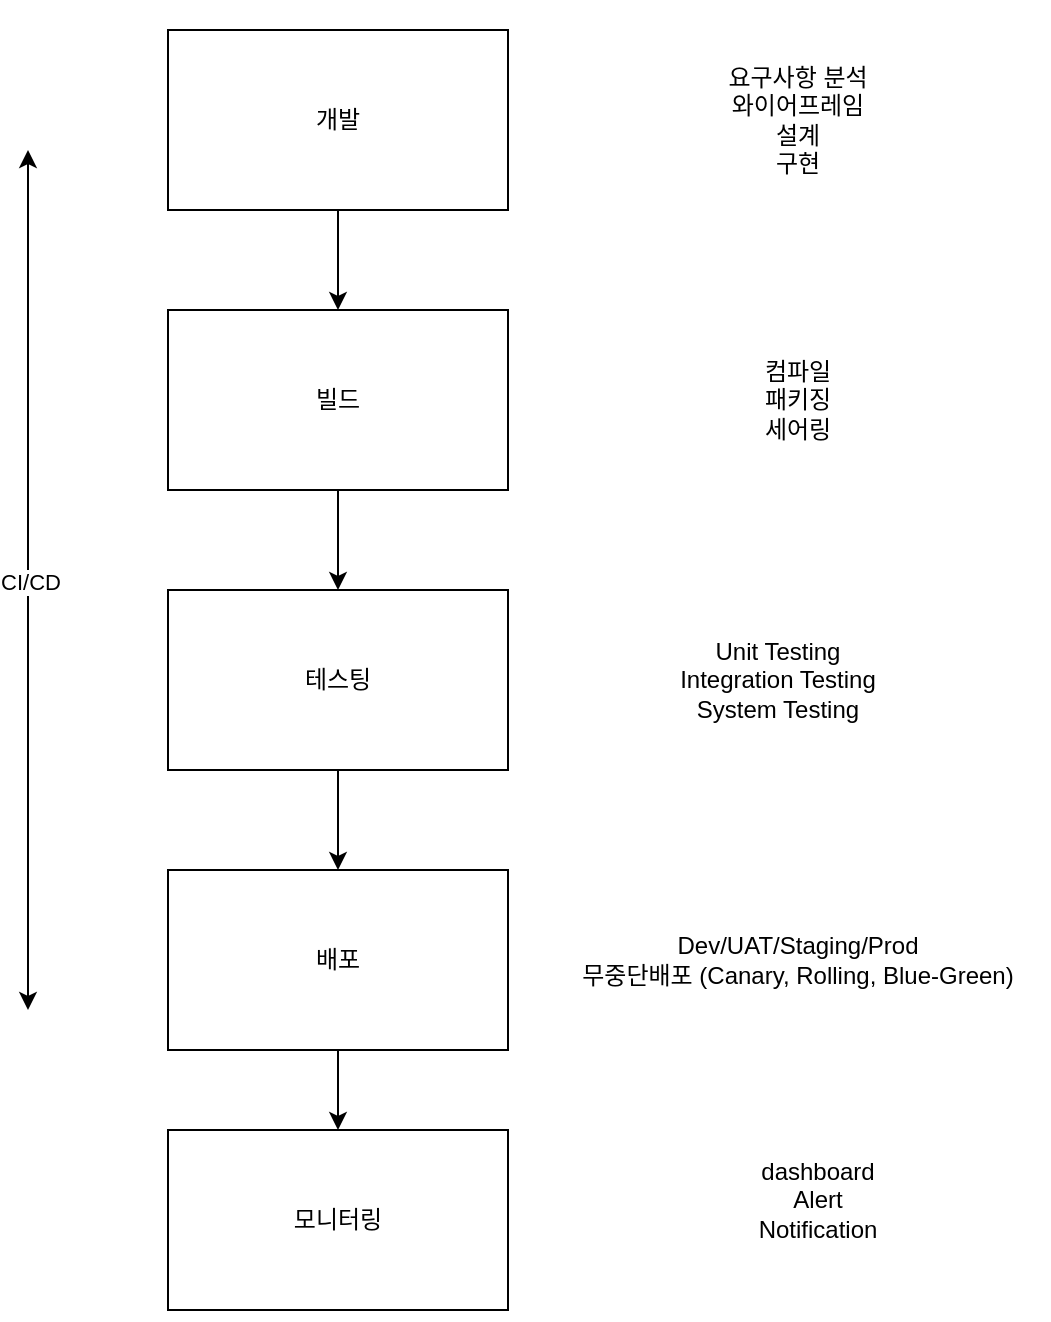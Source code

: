 <mxfile version="20.5.3" type="embed" pages="3"><diagram name="overview" id="ONjV_njWh9pvciGnfAz3"><mxGraphModel dx="875" dy="1232" grid="1" gridSize="10" guides="1" tooltips="1" connect="1" arrows="1" fold="1" page="0" pageScale="1" pageWidth="827" pageHeight="1169" math="0" shadow="0"><root><mxCell id="0"/><mxCell id="1" parent="0"/><mxCell id="fFPUwwNfFdFCcCZWl5Em-8" style="edgeStyle=orthogonalEdgeStyle;rounded=0;orthogonalLoop=1;jettySize=auto;html=1;entryX=0.5;entryY=0;entryDx=0;entryDy=0;" parent="1" source="fFPUwwNfFdFCcCZWl5Em-3" target="fFPUwwNfFdFCcCZWl5Em-4" edge="1"><mxGeometry relative="1" as="geometry"/></mxCell><mxCell id="fFPUwwNfFdFCcCZWl5Em-3" value="개발" style="rounded=0;whiteSpace=wrap;html=1;" parent="1" vertex="1"><mxGeometry x="150" y="-630" width="170" height="90" as="geometry"/></mxCell><mxCell id="fFPUwwNfFdFCcCZWl5Em-9" style="edgeStyle=orthogonalEdgeStyle;rounded=0;orthogonalLoop=1;jettySize=auto;html=1;entryX=0.5;entryY=0;entryDx=0;entryDy=0;" parent="1" source="fFPUwwNfFdFCcCZWl5Em-4" target="fFPUwwNfFdFCcCZWl5Em-5" edge="1"><mxGeometry relative="1" as="geometry"/></mxCell><mxCell id="fFPUwwNfFdFCcCZWl5Em-4" value="빌드" style="rounded=0;whiteSpace=wrap;html=1;" parent="1" vertex="1"><mxGeometry x="150" y="-490" width="170" height="90" as="geometry"/></mxCell><mxCell id="fFPUwwNfFdFCcCZWl5Em-10" style="edgeStyle=orthogonalEdgeStyle;rounded=0;orthogonalLoop=1;jettySize=auto;html=1;entryX=0.5;entryY=0;entryDx=0;entryDy=0;" parent="1" source="fFPUwwNfFdFCcCZWl5Em-5" target="fFPUwwNfFdFCcCZWl5Em-6" edge="1"><mxGeometry relative="1" as="geometry"/></mxCell><mxCell id="fFPUwwNfFdFCcCZWl5Em-5" value="테스팅" style="rounded=0;whiteSpace=wrap;html=1;" parent="1" vertex="1"><mxGeometry x="150" y="-350" width="170" height="90" as="geometry"/></mxCell><mxCell id="fFPUwwNfFdFCcCZWl5Em-11" style="edgeStyle=orthogonalEdgeStyle;rounded=0;orthogonalLoop=1;jettySize=auto;html=1;entryX=0.5;entryY=0;entryDx=0;entryDy=0;" parent="1" source="fFPUwwNfFdFCcCZWl5Em-6" target="fFPUwwNfFdFCcCZWl5Em-7" edge="1"><mxGeometry relative="1" as="geometry"/></mxCell><mxCell id="fFPUwwNfFdFCcCZWl5Em-6" value="배포" style="rounded=0;whiteSpace=wrap;html=1;" parent="1" vertex="1"><mxGeometry x="150" y="-210" width="170" height="90" as="geometry"/></mxCell><mxCell id="fFPUwwNfFdFCcCZWl5Em-7" value="모니터링" style="rounded=0;whiteSpace=wrap;html=1;" parent="1" vertex="1"><mxGeometry x="150" y="-80" width="170" height="90" as="geometry"/></mxCell><mxCell id="fFPUwwNfFdFCcCZWl5Em-12" value="요구사항 분석&lt;br&gt;와이어프레임&lt;br&gt;설계&lt;br&gt;구현" style="text;html=1;strokeColor=none;fillColor=none;align=center;verticalAlign=middle;whiteSpace=wrap;rounded=0;" parent="1" vertex="1"><mxGeometry x="350" y="-645" width="230" height="120" as="geometry"/></mxCell><mxCell id="fFPUwwNfFdFCcCZWl5Em-13" value="컴파일&lt;br&gt;패키징&lt;br&gt;세어링" style="text;html=1;strokeColor=none;fillColor=none;align=center;verticalAlign=middle;whiteSpace=wrap;rounded=0;" parent="1" vertex="1"><mxGeometry x="350" y="-505" width="230" height="120" as="geometry"/></mxCell><mxCell id="fFPUwwNfFdFCcCZWl5Em-14" value="Unit Testing&lt;br&gt;Integration Testing&lt;br&gt;System Testing" style="text;html=1;strokeColor=none;fillColor=none;align=center;verticalAlign=middle;whiteSpace=wrap;rounded=0;" parent="1" vertex="1"><mxGeometry x="340" y="-365" width="230" height="120" as="geometry"/></mxCell><mxCell id="fFPUwwNfFdFCcCZWl5Em-15" value="Dev/UAT/Staging/Prod&lt;br&gt;무중단배포 (Canary, Rolling, Blue-Green)" style="text;html=1;strokeColor=none;fillColor=none;align=center;verticalAlign=middle;whiteSpace=wrap;rounded=0;" parent="1" vertex="1"><mxGeometry x="350" y="-225" width="230" height="120" as="geometry"/></mxCell><mxCell id="fFPUwwNfFdFCcCZWl5Em-16" value="dashboard&lt;br&gt;Alert&lt;br&gt;Notification" style="text;html=1;strokeColor=none;fillColor=none;align=center;verticalAlign=middle;whiteSpace=wrap;rounded=0;" parent="1" vertex="1"><mxGeometry x="360" y="-105" width="230" height="120" as="geometry"/></mxCell><mxCell id="fFPUwwNfFdFCcCZWl5Em-17" value="" style="endArrow=classic;startArrow=classic;html=1;rounded=0;" parent="1" edge="1"><mxGeometry width="50" height="50" relative="1" as="geometry"><mxPoint x="80" y="-140" as="sourcePoint"/><mxPoint x="80" y="-570" as="targetPoint"/></mxGeometry></mxCell><mxCell id="fFPUwwNfFdFCcCZWl5Em-18" value="CI/CD" style="edgeLabel;html=1;align=center;verticalAlign=middle;resizable=0;points=[];" parent="fFPUwwNfFdFCcCZWl5Em-17" vertex="1" connectable="0"><mxGeometry x="-0.005" y="-1" relative="1" as="geometry"><mxPoint as="offset"/></mxGeometry></mxCell></root></mxGraphModel></diagram><diagram name="dev" id="dg3nmbiDoOZZVwDWpjpv"><mxGraphModel dx="1275" dy="1232" grid="1" gridSize="10" guides="1" tooltips="1" connect="1" arrows="1" fold="1" page="0" pageScale="1" pageWidth="827" pageHeight="1169" math="0" shadow="0"><root><mxCell id="0"/><mxCell id="1" parent="0"/><mxCell id="hXMYLrPoUwlizuUFdG6P-1" style="edgeStyle=orthogonalEdgeStyle;rounded=0;orthogonalLoop=1;jettySize=auto;html=1;entryX=0.5;entryY=0;entryDx=0;entryDy=0;" parent="1" source="Dg1sk01Sxq4rAPDUsYwv-1" target="Dg1sk01Sxq4rAPDUsYwv-2" edge="1"><mxGeometry relative="1" as="geometry"/></mxCell><mxCell id="Dg1sk01Sxq4rAPDUsYwv-1" value="개발" style="rounded=0;whiteSpace=wrap;html=1;" parent="1" vertex="1"><mxGeometry x="-40" y="-420" width="170" height="90" as="geometry"/></mxCell><mxCell id="hXMYLrPoUwlizuUFdG6P-2" style="edgeStyle=orthogonalEdgeStyle;rounded=0;orthogonalLoop=1;jettySize=auto;html=1;entryX=0.5;entryY=0;entryDx=0;entryDy=0;" parent="1" source="Dg1sk01Sxq4rAPDUsYwv-2" target="Dg1sk01Sxq4rAPDUsYwv-3" edge="1"><mxGeometry relative="1" as="geometry"/></mxCell><mxCell id="Dg1sk01Sxq4rAPDUsYwv-2" value="요구사항 분석" style="rounded=0;whiteSpace=wrap;html=1;" parent="1" vertex="1"><mxGeometry x="-40" y="-270" width="170" height="90" as="geometry"/></mxCell><mxCell id="hXMYLrPoUwlizuUFdG6P-3" style="edgeStyle=orthogonalEdgeStyle;rounded=0;orthogonalLoop=1;jettySize=auto;html=1;entryX=0.5;entryY=0;entryDx=0;entryDy=0;" parent="1" source="Dg1sk01Sxq4rAPDUsYwv-3" target="Dg1sk01Sxq4rAPDUsYwv-12" edge="1"><mxGeometry relative="1" as="geometry"/></mxCell><mxCell id="Dg1sk01Sxq4rAPDUsYwv-3" value="와이어프레임" style="rounded=0;whiteSpace=wrap;html=1;dashed=1;" parent="1" vertex="1"><mxGeometry x="-40" y="-120" width="170" height="90" as="geometry"/></mxCell><mxCell id="hXMYLrPoUwlizuUFdG6P-4" style="edgeStyle=orthogonalEdgeStyle;rounded=0;orthogonalLoop=1;jettySize=auto;html=1;entryX=0.5;entryY=0;entryDx=0;entryDy=0;" parent="1" source="Dg1sk01Sxq4rAPDUsYwv-12" target="Dg1sk01Sxq4rAPDUsYwv-14" edge="1"><mxGeometry relative="1" as="geometry"/></mxCell><mxCell id="Dg1sk01Sxq4rAPDUsYwv-12" value="설계" style="rounded=0;whiteSpace=wrap;html=1;" parent="1" vertex="1"><mxGeometry x="-40" y="40" width="170" height="90" as="geometry"/></mxCell><mxCell id="Dg1sk01Sxq4rAPDUsYwv-13" value="GET /alarm&lt;br&gt;GET /alarm/&amp;lt;alarm_id&amp;gt;&lt;br&gt;POST /alarm/add/&amp;lt;alarm_id&amp;gt;" style="text;html=1;strokeColor=none;fillColor=none;align=center;verticalAlign=middle;whiteSpace=wrap;rounded=0;" parent="1" vertex="1"><mxGeometry x="190" y="10" width="280" height="150" as="geometry"/></mxCell><mxCell id="Dg1sk01Sxq4rAPDUsYwv-14" value="구현" style="rounded=0;whiteSpace=wrap;html=1;" parent="1" vertex="1"><mxGeometry x="-40" y="180" width="170" height="90" as="geometry"/></mxCell></root></mxGraphModel></diagram><diagram id="Rn3ssxaxPRkYAJslJ4ch" name="Service Architecture"><mxGraphModel dx="875" dy="432" grid="1" gridSize="10" guides="1" tooltips="1" connect="1" arrows="1" fold="1" page="1" pageScale="1" pageWidth="827" pageHeight="1169" math="0" shadow="0"><root><mxCell id="0"/><mxCell id="1" parent="0"/><mxCell id="E2OS3Ll9hKuhpFScME8J-1" value="UserService&lt;br&gt;(spring, docker)" style="rounded=0;whiteSpace=wrap;html=1;" parent="1" vertex="1"><mxGeometry x="340" y="490" width="120" height="60" as="geometry"/></mxCell><mxCell id="vu-hK86xlDIqN39XVzqL-70" style="edgeStyle=orthogonalEdgeStyle;rounded=0;orthogonalLoop=1;jettySize=auto;html=1;entryX=0.5;entryY=0;entryDx=0;entryDy=0;" parent="1" source="E2OS3Ll9hKuhpFScME8J-2" target="vu-hK86xlDIqN39XVzqL-69" edge="1"><mxGeometry relative="1" as="geometry"/></mxCell><mxCell id="E2OS3Ll9hKuhpFScME8J-2" value="Actor" style="shape=umlActor;verticalLabelPosition=bottom;verticalAlign=top;html=1;outlineConnect=0;" parent="1" vertex="1"><mxGeometry x="880" y="30" width="30" height="60" as="geometry"/></mxCell><mxCell id="E2OS3Ll9hKuhpFScME8J-4" value="Write DB" style="shape=cylinder3;whiteSpace=wrap;html=1;boundedLbl=1;backgroundOutline=1;size=15;" parent="1" vertex="1"><mxGeometry x="370" y="750" width="60" height="80" as="geometry"/></mxCell><mxCell id="E2OS3Ll9hKuhpFScME8J-5" style="edgeStyle=orthogonalEdgeStyle;rounded=0;orthogonalLoop=1;jettySize=auto;html=1;entryX=0.5;entryY=0;entryDx=0;entryDy=0;entryPerimeter=0;" parent="1" source="E2OS3Ll9hKuhpFScME8J-1" target="E2OS3Ll9hKuhpFScME8J-4" edge="1"><mxGeometry relative="1" as="geometry"/></mxCell><mxCell id="E2OS3Ll9hKuhpFScME8J-6" value="CRUD" style="edgeLabel;html=1;align=center;verticalAlign=middle;resizable=0;points=[];" parent="E2OS3Ll9hKuhpFScME8J-5" vertex="1" connectable="0"><mxGeometry x="-0.019" relative="1" as="geometry"><mxPoint as="offset"/></mxGeometry></mxCell><mxCell id="vu-hK86xlDIqN39XVzqL-2" style="edgeStyle=orthogonalEdgeStyle;rounded=0;orthogonalLoop=1;jettySize=auto;html=1;entryX=0;entryY=0.5;entryDx=0;entryDy=0;" parent="1" source="vu-hK86xlDIqN39XVzqL-1" target="E2OS3Ll9hKuhpFScME8J-1" edge="1"><mxGeometry relative="1" as="geometry"/></mxCell><mxCell id="vu-hK86xlDIqN39XVzqL-1" value="Monitoring&lt;br&gt;(scouter, visualvm)" style="shape=parallelogram;perimeter=parallelogramPerimeter;whiteSpace=wrap;html=1;fixedSize=1;" parent="1" vertex="1"><mxGeometry x="70" y="490" width="130" height="60" as="geometry"/></mxCell><mxCell id="vu-hK86xlDIqN39XVzqL-3" value="Performance&lt;br&gt;Testing&lt;br&gt;(nGrinder)" style="ellipse;whiteSpace=wrap;html=1;" parent="1" vertex="1"><mxGeometry x="70" y="250" width="120" height="80" as="geometry"/></mxCell><mxCell id="vu-hK86xlDIqN39XVzqL-4" style="edgeStyle=orthogonalEdgeStyle;rounded=0;orthogonalLoop=1;jettySize=auto;html=1;entryX=0.167;entryY=0;entryDx=0;entryDy=0;entryPerimeter=0;" parent="1" source="vu-hK86xlDIqN39XVzqL-3" target="E2OS3Ll9hKuhpFScME8J-1" edge="1"><mxGeometry relative="1" as="geometry"/></mxCell><mxCell id="vu-hK86xlDIqN39XVzqL-5" value="UserService&lt;br&gt;(spring, docker)" style="rounded=0;whiteSpace=wrap;html=1;" parent="1" vertex="1"><mxGeometry x="350" y="500" width="120" height="60" as="geometry"/></mxCell><mxCell id="vu-hK86xlDIqN39XVzqL-6" value="UserService&lt;br&gt;(spring, docker)" style="rounded=0;whiteSpace=wrap;html=1;" parent="1" vertex="1"><mxGeometry x="360" y="510" width="120" height="60" as="geometry"/></mxCell><mxCell id="vu-hK86xlDIqN39XVzqL-7" value="Load Balancer&lt;br&gt;(nginx)" style="rounded=0;whiteSpace=wrap;html=1;" parent="1" vertex="1"><mxGeometry x="340" y="370" width="120" height="60" as="geometry"/></mxCell><mxCell id="vu-hK86xlDIqN39XVzqL-9" value="Read DB" style="shape=cylinder3;whiteSpace=wrap;html=1;boundedLbl=1;backgroundOutline=1;size=15;" parent="1" vertex="1"><mxGeometry x="490" y="750" width="60" height="80" as="geometry"/></mxCell><mxCell id="vu-hK86xlDIqN39XVzqL-10" style="edgeStyle=orthogonalEdgeStyle;rounded=0;orthogonalLoop=1;jettySize=auto;html=1;entryX=0;entryY=0.5;entryDx=0;entryDy=0;entryPerimeter=0;" parent="1" source="E2OS3Ll9hKuhpFScME8J-4" target="vu-hK86xlDIqN39XVzqL-9" edge="1"><mxGeometry relative="1" as="geometry"/></mxCell><mxCell id="vu-hK86xlDIqN39XVzqL-11" style="edgeStyle=orthogonalEdgeStyle;rounded=0;orthogonalLoop=1;jettySize=auto;html=1;entryX=0.5;entryY=0;entryDx=0;entryDy=0;entryPerimeter=0;" parent="1" source="vu-hK86xlDIqN39XVzqL-6" target="vu-hK86xlDIqN39XVzqL-9" edge="1"><mxGeometry relative="1" as="geometry"/></mxCell><mxCell id="vu-hK86xlDIqN39XVzqL-12" value="Read DB" style="shape=cylinder3;whiteSpace=wrap;html=1;boundedLbl=1;backgroundOutline=1;size=15;" parent="1" vertex="1"><mxGeometry x="500" y="760" width="60" height="80" as="geometry"/></mxCell><mxCell id="vu-hK86xlDIqN39XVzqL-16" value="Cache (Redis)" style="shape=process;whiteSpace=wrap;html=1;backgroundOutline=1;" parent="1" vertex="1"><mxGeometry x="360" y="600" width="180" height="60" as="geometry"/></mxCell><mxCell id="vu-hK86xlDIqN39XVzqL-18" value="OrderService&lt;br&gt;(spring, docker)" style="rounded=0;whiteSpace=wrap;html=1;" parent="1" vertex="1"><mxGeometry x="703" y="490" width="120" height="60" as="geometry"/></mxCell><mxCell id="vu-hK86xlDIqN39XVzqL-20" value="OrderService&lt;br&gt;(spring, docker)" style="rounded=0;whiteSpace=wrap;html=1;" parent="1" vertex="1"><mxGeometry x="713" y="500" width="120" height="60" as="geometry"/></mxCell><mxCell id="vu-hK86xlDIqN39XVzqL-24" style="edgeStyle=orthogonalEdgeStyle;rounded=0;orthogonalLoop=1;jettySize=auto;html=1;entryX=1;entryY=0.5;entryDx=0;entryDy=0;" parent="1" source="vu-hK86xlDIqN39XVzqL-21" target="vu-hK86xlDIqN39XVzqL-16" edge="1"><mxGeometry relative="1" as="geometry"><Array as="points"><mxPoint x="760" y="630"/></Array></mxGeometry></mxCell><mxCell id="vu-hK86xlDIqN39XVzqL-36" style="edgeStyle=orthogonalEdgeStyle;rounded=0;orthogonalLoop=1;jettySize=auto;html=1;" parent="1" source="vu-hK86xlDIqN39XVzqL-21" target="vu-hK86xlDIqN39XVzqL-34" edge="1"><mxGeometry relative="1" as="geometry"/></mxCell><mxCell id="vu-hK86xlDIqN39XVzqL-21" value="OrderService&lt;br&gt;(spring, docker)" style="rounded=0;whiteSpace=wrap;html=1;" parent="1" vertex="1"><mxGeometry x="723" y="510" width="120" height="60" as="geometry"/></mxCell><mxCell id="vu-hK86xlDIqN39XVzqL-23" style="edgeStyle=orthogonalEdgeStyle;rounded=0;orthogonalLoop=1;jettySize=auto;html=1;entryX=0.5;entryY=0;entryDx=0;entryDy=0;" parent="1" source="vu-hK86xlDIqN39XVzqL-22" target="vu-hK86xlDIqN39XVzqL-18" edge="1"><mxGeometry relative="1" as="geometry"/></mxCell><mxCell id="vu-hK86xlDIqN39XVzqL-22" value="Load Balancer&lt;br&gt;(nginx)" style="rounded=0;whiteSpace=wrap;html=1;" parent="1" vertex="1"><mxGeometry x="703" y="370" width="120" height="60" as="geometry"/></mxCell><mxCell id="vu-hK86xlDIqN39XVzqL-25" style="edgeStyle=orthogonalEdgeStyle;rounded=0;orthogonalLoop=1;jettySize=auto;html=1;entryX=0.5;entryY=1;entryDx=0;entryDy=0;" parent="1" source="vu-hK86xlDIqN39XVzqL-12" target="vu-hK86xlDIqN39XVzqL-21" edge="1"><mxGeometry relative="1" as="geometry"/></mxCell><mxCell id="vu-hK86xlDIqN39XVzqL-30" style="edgeStyle=orthogonalEdgeStyle;rounded=0;orthogonalLoop=1;jettySize=auto;html=1;entryX=0.5;entryY=0;entryDx=0;entryDy=0;" parent="1" source="vu-hK86xlDIqN39XVzqL-26" target="vu-hK86xlDIqN39XVzqL-7" edge="1"><mxGeometry relative="1" as="geometry"/></mxCell><mxCell id="vu-hK86xlDIqN39XVzqL-31" style="edgeStyle=orthogonalEdgeStyle;rounded=0;orthogonalLoop=1;jettySize=auto;html=1;entryX=0.5;entryY=0;entryDx=0;entryDy=0;" parent="1" source="vu-hK86xlDIqN39XVzqL-26" target="vu-hK86xlDIqN39XVzqL-22" edge="1"><mxGeometry relative="1" as="geometry"/></mxCell><mxCell id="vu-hK86xlDIqN39XVzqL-26" value="API Gateway" style="rounded=0;whiteSpace=wrap;html=1;" parent="1" vertex="1"><mxGeometry x="470" y="260" width="120" height="60" as="geometry"/></mxCell><mxCell id="vu-hK86xlDIqN39XVzqL-34" value="Messaging/Event&lt;br&gt;(RabbitMQ, Kafka)" style="shape=process;whiteSpace=wrap;html=1;backgroundOutline=1;" parent="1" vertex="1"><mxGeometry x="600" y="730" width="130" height="60" as="geometry"/></mxCell><mxCell id="vu-hK86xlDIqN39XVzqL-35" style="edgeStyle=orthogonalEdgeStyle;rounded=0;orthogonalLoop=1;jettySize=auto;html=1;entryX=0.295;entryY=0.002;entryDx=0;entryDy=0;entryPerimeter=0;" parent="1" source="vu-hK86xlDIqN39XVzqL-6" target="vu-hK86xlDIqN39XVzqL-34" edge="1"><mxGeometry relative="1" as="geometry"/></mxCell><mxCell id="vu-hK86xlDIqN39XVzqL-37" value="UserService&lt;br&gt;(spring, docker)" style="rounded=0;whiteSpace=wrap;html=1;" parent="1" vertex="1"><mxGeometry x="350" y="500" width="120" height="60" as="geometry"/></mxCell><mxCell id="vu-hK86xlDIqN39XVzqL-38" value="UserService&lt;br&gt;(spring, docker)" style="rounded=0;whiteSpace=wrap;html=1;" parent="1" vertex="1"><mxGeometry x="360" y="510" width="120" height="60" as="geometry"/></mxCell><mxCell id="vu-hK86xlDIqN39XVzqL-39" value="UserService&lt;br&gt;(spring, docker)" style="rounded=0;whiteSpace=wrap;html=1;" parent="1" vertex="1"><mxGeometry x="370" y="520" width="120" height="60" as="geometry"/></mxCell><mxCell id="vu-hK86xlDIqN39XVzqL-40" value="Load Balancer&lt;br&gt;(nginx)" style="rounded=0;whiteSpace=wrap;html=1;" parent="1" vertex="1"><mxGeometry x="350" y="380" width="120" height="60" as="geometry"/></mxCell><mxCell id="vu-hK86xlDIqN39XVzqL-41" value="OrderService&lt;br&gt;(spring, docker)" style="rounded=0;whiteSpace=wrap;html=1;" parent="1" vertex="1"><mxGeometry x="713" y="500" width="120" height="60" as="geometry"/></mxCell><mxCell id="vu-hK86xlDIqN39XVzqL-42" value="OrderService&lt;br&gt;(spring, docker)" style="rounded=0;whiteSpace=wrap;html=1;" parent="1" vertex="1"><mxGeometry x="723" y="510" width="120" height="60" as="geometry"/></mxCell><mxCell id="vu-hK86xlDIqN39XVzqL-43" value="OrderService&lt;br&gt;(spring, docker)" style="rounded=0;whiteSpace=wrap;html=1;" parent="1" vertex="1"><mxGeometry x="733" y="520" width="120" height="60" as="geometry"/></mxCell><mxCell id="vu-hK86xlDIqN39XVzqL-44" value="Load Balancer&lt;br&gt;(nginx)" style="rounded=0;whiteSpace=wrap;html=1;" parent="1" vertex="1"><mxGeometry x="713" y="380" width="120" height="60" as="geometry"/></mxCell><mxCell id="vu-hK86xlDIqN39XVzqL-45" value="API Gateway" style="rounded=0;whiteSpace=wrap;html=1;" parent="1" vertex="1"><mxGeometry x="480" y="270" width="120" height="60" as="geometry"/></mxCell><mxCell id="vu-hK86xlDIqN39XVzqL-46" value="UserService&lt;br&gt;(spring, docker)" style="rounded=0;whiteSpace=wrap;html=1;" parent="1" vertex="1"><mxGeometry x="984" y="500" width="120" height="60" as="geometry"/></mxCell><mxCell id="vu-hK86xlDIqN39XVzqL-47" value="UserService&lt;br&gt;(spring, docker)" style="rounded=0;whiteSpace=wrap;html=1;" parent="1" vertex="1"><mxGeometry x="994" y="510" width="120" height="60" as="geometry"/></mxCell><mxCell id="vu-hK86xlDIqN39XVzqL-48" value="UserService&lt;br&gt;(spring, docker)" style="rounded=0;whiteSpace=wrap;html=1;" parent="1" vertex="1"><mxGeometry x="1004" y="520" width="120" height="60" as="geometry"/></mxCell><mxCell id="vu-hK86xlDIqN39XVzqL-49" value="Load Balancer&lt;br&gt;(nginx)" style="rounded=0;whiteSpace=wrap;html=1;" parent="1" vertex="1"><mxGeometry x="984" y="380" width="120" height="60" as="geometry"/></mxCell><mxCell id="vu-hK86xlDIqN39XVzqL-50" value="OrderService&lt;br&gt;(spring, docker)" style="rounded=0;whiteSpace=wrap;html=1;" parent="1" vertex="1"><mxGeometry x="1347" y="500" width="120" height="60" as="geometry"/></mxCell><mxCell id="vu-hK86xlDIqN39XVzqL-51" value="OrderService&lt;br&gt;(spring, docker)" style="rounded=0;whiteSpace=wrap;html=1;" parent="1" vertex="1"><mxGeometry x="1357" y="510" width="120" height="60" as="geometry"/></mxCell><mxCell id="vu-hK86xlDIqN39XVzqL-52" value="OrderService&lt;br&gt;(spring, docker)" style="rounded=0;whiteSpace=wrap;html=1;" parent="1" vertex="1"><mxGeometry x="1367" y="520" width="120" height="60" as="geometry"/></mxCell><mxCell id="vu-hK86xlDIqN39XVzqL-53" style="edgeStyle=orthogonalEdgeStyle;rounded=0;orthogonalLoop=1;jettySize=auto;html=1;entryX=0.5;entryY=0;entryDx=0;entryDy=0;" parent="1" source="vu-hK86xlDIqN39XVzqL-54" target="vu-hK86xlDIqN39XVzqL-50" edge="1"><mxGeometry relative="1" as="geometry"/></mxCell><mxCell id="vu-hK86xlDIqN39XVzqL-54" value="Load Balancer&lt;br&gt;(nginx)" style="rounded=0;whiteSpace=wrap;html=1;" parent="1" vertex="1"><mxGeometry x="1347" y="380" width="120" height="60" as="geometry"/></mxCell><mxCell id="vu-hK86xlDIqN39XVzqL-55" style="edgeStyle=orthogonalEdgeStyle;rounded=0;orthogonalLoop=1;jettySize=auto;html=1;entryX=0.5;entryY=0;entryDx=0;entryDy=0;" parent="1" source="vu-hK86xlDIqN39XVzqL-57" target="vu-hK86xlDIqN39XVzqL-49" edge="1"><mxGeometry relative="1" as="geometry"/></mxCell><mxCell id="vu-hK86xlDIqN39XVzqL-56" style="edgeStyle=orthogonalEdgeStyle;rounded=0;orthogonalLoop=1;jettySize=auto;html=1;entryX=0.5;entryY=0;entryDx=0;entryDy=0;" parent="1" source="vu-hK86xlDIqN39XVzqL-57" target="vu-hK86xlDIqN39XVzqL-54" edge="1"><mxGeometry relative="1" as="geometry"/></mxCell><mxCell id="vu-hK86xlDIqN39XVzqL-57" value="API Gateway" style="rounded=0;whiteSpace=wrap;html=1;" parent="1" vertex="1"><mxGeometry x="1114" y="270" width="120" height="60" as="geometry"/></mxCell><mxCell id="vu-hK86xlDIqN39XVzqL-58" value="UserService&lt;br&gt;(spring, docker)" style="rounded=0;whiteSpace=wrap;html=1;" parent="1" vertex="1"><mxGeometry x="994" y="510" width="120" height="60" as="geometry"/></mxCell><mxCell id="vu-hK86xlDIqN39XVzqL-59" value="UserService&lt;br&gt;(spring, docker)" style="rounded=0;whiteSpace=wrap;html=1;" parent="1" vertex="1"><mxGeometry x="1004" y="520" width="120" height="60" as="geometry"/></mxCell><mxCell id="vu-hK86xlDIqN39XVzqL-67" style="edgeStyle=orthogonalEdgeStyle;rounded=0;orthogonalLoop=1;jettySize=auto;html=1;entryX=1;entryY=0.5;entryDx=0;entryDy=0;" parent="1" source="vu-hK86xlDIqN39XVzqL-60" target="vu-hK86xlDIqN39XVzqL-34" edge="1"><mxGeometry relative="1" as="geometry"/></mxCell><mxCell id="vu-hK86xlDIqN39XVzqL-60" value="UserService&lt;br&gt;(spring, docker)" style="rounded=0;whiteSpace=wrap;html=1;" parent="1" vertex="1"><mxGeometry x="1014" y="530" width="120" height="60" as="geometry"/></mxCell><mxCell id="vu-hK86xlDIqN39XVzqL-61" value="Load Balancer&lt;br&gt;(nginx)" style="rounded=0;whiteSpace=wrap;html=1;" parent="1" vertex="1"><mxGeometry x="994" y="390" width="120" height="60" as="geometry"/></mxCell><mxCell id="vu-hK86xlDIqN39XVzqL-62" value="OrderService&lt;br&gt;(spring, docker)" style="rounded=0;whiteSpace=wrap;html=1;" parent="1" vertex="1"><mxGeometry x="1357" y="510" width="120" height="60" as="geometry"/></mxCell><mxCell id="vu-hK86xlDIqN39XVzqL-63" value="OrderService&lt;br&gt;(spring, docker)" style="rounded=0;whiteSpace=wrap;html=1;" parent="1" vertex="1"><mxGeometry x="1367" y="520" width="120" height="60" as="geometry"/></mxCell><mxCell id="vu-hK86xlDIqN39XVzqL-64" value="OrderService&lt;br&gt;(spring, docker)" style="rounded=0;whiteSpace=wrap;html=1;" parent="1" vertex="1"><mxGeometry x="1377" y="530" width="120" height="60" as="geometry"/></mxCell><mxCell id="vu-hK86xlDIqN39XVzqL-65" value="Load Balancer&lt;br&gt;(nginx)" style="rounded=0;whiteSpace=wrap;html=1;" parent="1" vertex="1"><mxGeometry x="1357" y="390" width="120" height="60" as="geometry"/></mxCell><mxCell id="vu-hK86xlDIqN39XVzqL-66" value="API Gateway" style="rounded=0;whiteSpace=wrap;html=1;" parent="1" vertex="1"><mxGeometry x="1124" y="280" width="120" height="60" as="geometry"/></mxCell><mxCell id="vu-hK86xlDIqN39XVzqL-71" style="edgeStyle=orthogonalEdgeStyle;rounded=0;orthogonalLoop=1;jettySize=auto;html=1;" parent="1" source="vu-hK86xlDIqN39XVzqL-69" target="vu-hK86xlDIqN39XVzqL-26" edge="1"><mxGeometry relative="1" as="geometry"/></mxCell><mxCell id="vu-hK86xlDIqN39XVzqL-72" style="edgeStyle=orthogonalEdgeStyle;rounded=0;orthogonalLoop=1;jettySize=auto;html=1;entryX=0.5;entryY=0;entryDx=0;entryDy=0;" parent="1" source="vu-hK86xlDIqN39XVzqL-69" target="vu-hK86xlDIqN39XVzqL-57" edge="1"><mxGeometry relative="1" as="geometry"/></mxCell><mxCell id="vu-hK86xlDIqN39XVzqL-69" value="DNS" style="rounded=0;whiteSpace=wrap;html=1;" parent="1" vertex="1"><mxGeometry x="835" y="150" width="120" height="60" as="geometry"/></mxCell></root></mxGraphModel></diagram></mxfile>